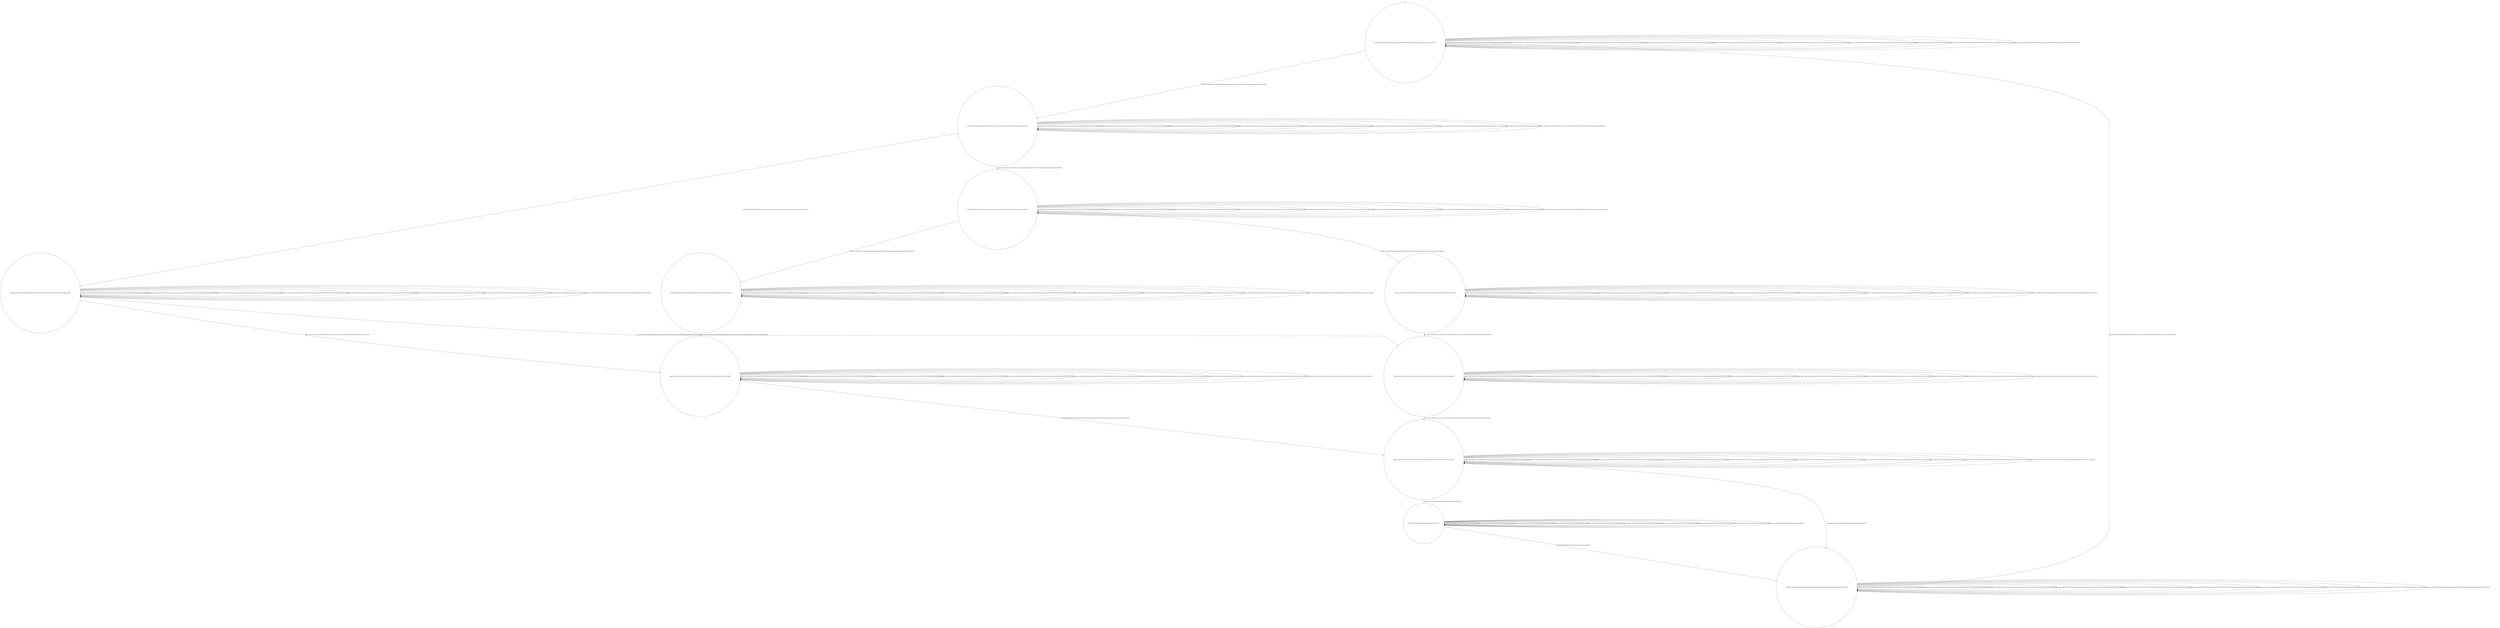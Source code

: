 digraph g {
	edge [lblstyle="above, sloped"];
	s0 [shape="circle" label="0@[((DOL and COF and TEA and TON and not CAP and not EUR) or (DOL and COF and TEA and not TON and not CAP and not EUR))]"];
	s1 [shape="circle" label="1@[((DOL and COF and TEA and not TON and not CAP and not EUR) or (DOL and COF and TEA and TON and not CAP and not EUR))]"];
	s2 [shape="circle" label="2@[((DOL and COF and TEA and not TON and not CAP and not EUR) or (DOL and COF and TEA and TON and not CAP and not EUR))]"];
	s3 [shape="circle" label="3@[((DOL and COF and TEA and not TON and not CAP and not EUR) or (DOL and COF and TEA and TON and not CAP and not EUR))]"];
	s4 [shape="circle" label="4@[((DOL and COF and TEA and not TON and not CAP and not EUR) or (DOL and COF and TEA and TON and not CAP and not EUR))]"];
	s5 [shape="circle" label="5@[((DOL and COF and TEA and not TON and not CAP and not EUR) or (DOL and COF and TEA and TON and not CAP and not EUR))]"];
	s6 [shape="circle" label="6@[((DOL and COF and TEA and not TON and not CAP and not EUR) or (DOL and COF and TEA and TON and not CAP and not EUR))]"];
	s7 [shape="circle" label="7@[((DOL and COF and TEA and not TON and not CAP and not EUR) or (DOL and COF and TEA and TON and not CAP and not EUR))]"];
	s8 [shape="circle" label="8@[((DOL and COF and TEA and not TON and not CAP and not EUR) or (DOL and COF and TEA and TON and not CAP and not EUR))]"];
	s9 [shape="circle" label="9@[((DOL and COF and TEA and TON and not CAP and not EUR))]"];
	s10 [shape="circle" label="10@[((DOL and COF and TEA and not TON and not CAP and not EUR) or (DOL and COF and TEA and TON and not CAP and not EUR))]"];
	s0 -> s0 [label="coffee / nok() [((DOL and COF and TEA and not TON and not CAP and not EUR) or (DOL and COF and TEA and TON and not CAP and not EUR))]"];
	s0 -> s0 [label="cup_taken / nok() [((DOL and COF and TEA and not TON and not CAP and not EUR) or (DOL and COF and TEA and TON and not CAP and not EUR))]"];
	s0 -> s0 [label="display_done / nok() [((DOL and COF and TEA and not TON and not CAP and not EUR) or (DOL and COF and TEA and TON and not CAP and not EUR))]"];
	s0 -> s1 [label="dollar / ok() [((DOL and COF and TEA and not TON and not CAP and not EUR) or (DOL and COF and TEA and TON and not CAP and not EUR))]"];
	s0 -> s0 [label="no_sugar / nok() [((DOL and COF and TEA and not TON and not CAP and not EUR) or (DOL and COF and TEA and TON and not CAP and not EUR))]"];
	s0 -> s0 [label="pour_coffee / nok() [((DOL and COF and TEA and not TON and not CAP and not EUR) or (DOL and COF and TEA and TON and not CAP and not EUR))]"];
	s0 -> s0 [label="pour_sugar / nok() [((DOL and COF and TEA and not TON and not CAP and not EUR) or (DOL and COF and TEA and TON and not CAP and not EUR))]"];
	s0 -> s0 [label="pour_tea / nok() [((DOL and COF and TEA and not TON and not CAP and not EUR) or (DOL and COF and TEA and TON and not CAP and not EUR))]"];
	s0 -> s0 [label="ring / nok() [((DOL and COF and TEA and TON and not CAP and not EUR))]"];
	s0 -> s0 [label="sugar / nok() [((DOL and COF and TEA and not TON and not CAP and not EUR) or (DOL and COF and TEA and TON and not CAP and not EUR))]"];
	s0 -> s0 [label="tea / nok() [((DOL and COF and TEA and not TON and not CAP and not EUR) or (DOL and COF and TEA and TON and not CAP and not EUR))]"];
	s1 -> s1 [label="coffee / nok() [((DOL and COF and TEA and not TON and not CAP and not EUR) or (DOL and COF and TEA and TON and not CAP and not EUR))]"];
	s1 -> s1 [label="cup_taken / nok() [((DOL and COF and TEA and not TON and not CAP and not EUR) or (DOL and COF and TEA and TON and not CAP and not EUR))]"];
	s1 -> s1 [label="display_done / nok() [((DOL and COF and TEA and not TON and not CAP and not EUR) or (DOL and COF and TEA and TON and not CAP and not EUR))]"];
	s1 -> s1 [label="dollar / nok() [((DOL and COF and TEA and not TON and not CAP and not EUR) or (DOL and COF and TEA and TON and not CAP and not EUR))]"];
	s1 -> s2 [label="no_sugar / ok() [((DOL and COF and TEA and not TON and not CAP and not EUR) or (DOL and COF and TEA and TON and not CAP and not EUR))]"];
	s1 -> s1 [label="pour_coffee / nok() [((DOL and COF and TEA and not TON and not CAP and not EUR) or (DOL and COF and TEA and TON and not CAP and not EUR))]"];
	s1 -> s1 [label="pour_sugar / nok() [((DOL and COF and TEA and not TON and not CAP and not EUR) or (DOL and COF and TEA and TON and not CAP and not EUR))]"];
	s1 -> s1 [label="pour_tea / nok() [((DOL and COF and TEA and not TON and not CAP and not EUR) or (DOL and COF and TEA and TON and not CAP and not EUR))]"];
	s1 -> s1 [label="ring / nok() [((DOL and COF and TEA and TON and not CAP and not EUR))]"];
	s1 -> s3 [label="sugar / ok() [((DOL and COF and TEA and not TON and not CAP and not EUR) or (DOL and COF and TEA and TON and not CAP and not EUR))]"];
	s1 -> s1 [label="tea / nok() [((DOL and COF and TEA and not TON and not CAP and not EUR) or (DOL and COF and TEA and TON and not CAP and not EUR))]"];
	s2 -> s6 [label="coffee / ok() [((DOL and COF and TEA and not TON and not CAP and not EUR) or (DOL and COF and TEA and TON and not CAP and not EUR))]"];
	s2 -> s2 [label="cup_taken / nok() [((DOL and COF and TEA and not TON and not CAP and not EUR) or (DOL and COF and TEA and TON and not CAP and not EUR))]"];
	s2 -> s2 [label="display_done / nok() [((DOL and COF and TEA and not TON and not CAP and not EUR) or (DOL and COF and TEA and TON and not CAP and not EUR))]"];
	s2 -> s2 [label="dollar / nok() [((DOL and COF and TEA and not TON and not CAP and not EUR) or (DOL and COF and TEA and TON and not CAP and not EUR))]"];
	s2 -> s2 [label="no_sugar / nok() [((DOL and COF and TEA and not TON and not CAP and not EUR) or (DOL and COF and TEA and TON and not CAP and not EUR))]"];
	s2 -> s2 [label="pour_coffee / nok() [((DOL and COF and TEA and not TON and not CAP and not EUR) or (DOL and COF and TEA and TON and not CAP and not EUR))]"];
	s2 -> s2 [label="pour_sugar / nok() [((DOL and COF and TEA and not TON and not CAP and not EUR) or (DOL and COF and TEA and TON and not CAP and not EUR))]"];
	s2 -> s2 [label="pour_tea / nok() [((DOL and COF and TEA and not TON and not CAP and not EUR) or (DOL and COF and TEA and TON and not CAP and not EUR))]"];
	s2 -> s2 [label="ring / nok() [((DOL and COF and TEA and TON and not CAP and not EUR))]"];
	s2 -> s2 [label="sugar / void() [((DOL and COF and TEA and not TON and not CAP and not EUR) or (DOL and COF and TEA and TON and not CAP and not EUR))]"];
	s2 -> s7 [label="tea / ok() [((DOL and COF and TEA and not TON and not CAP and not EUR) or (DOL and COF and TEA and TON and not CAP and not EUR))]"];
	s3 -> s4 [label="coffee / ok() [((DOL and COF and TEA and not TON and not CAP and not EUR) or (DOL and COF and TEA and TON and not CAP and not EUR))]"];
	s3 -> s3 [label="cup_taken / nok() [((DOL and COF and TEA and not TON and not CAP and not EUR) or (DOL and COF and TEA and TON and not CAP and not EUR))]"];
	s3 -> s3 [label="display_done / nok() [((DOL and COF and TEA and not TON and not CAP and not EUR) or (DOL and COF and TEA and TON and not CAP and not EUR))]"];
	s3 -> s3 [label="dollar / nok() [((DOL and COF and TEA and not TON and not CAP and not EUR) or (DOL and COF and TEA and TON and not CAP and not EUR))]"];
	s3 -> s3 [label="no_sugar / void() [((DOL and COF and TEA and not TON and not CAP and not EUR) or (DOL and COF and TEA and TON and not CAP and not EUR))]"];
	s3 -> s3 [label="pour_coffee / nok() [((DOL and COF and TEA and not TON and not CAP and not EUR) or (DOL and COF and TEA and TON and not CAP and not EUR))]"];
	s3 -> s3 [label="pour_sugar / nok() [((DOL and COF and TEA and not TON and not CAP and not EUR) or (DOL and COF and TEA and TON and not CAP and not EUR))]"];
	s3 -> s3 [label="pour_tea / nok() [((DOL and COF and TEA and not TON and not CAP and not EUR) or (DOL and COF and TEA and TON and not CAP and not EUR))]"];
	s3 -> s3 [label="ring / nok() [((DOL and COF and TEA and TON and not CAP and not EUR))]"];
	s3 -> s3 [label="sugar / nok() [((DOL and COF and TEA and not TON and not CAP and not EUR) or (DOL and COF and TEA and TON and not CAP and not EUR))]"];
	s3 -> s5 [label="tea / ok() [((DOL and COF and TEA and not TON and not CAP and not EUR) or (DOL and COF and TEA and TON and not CAP and not EUR))]"];
	s4 -> s4 [label="coffee / nok() [((DOL and COF and TEA and not TON and not CAP and not EUR) or (DOL and COF and TEA and TON and not CAP and not EUR))]"];
	s4 -> s4 [label="cup_taken / nok() [((DOL and COF and TEA and not TON and not CAP and not EUR) or (DOL and COF and TEA and TON and not CAP and not EUR))]"];
	s4 -> s4 [label="display_done / nok() [((DOL and COF and TEA and not TON and not CAP and not EUR) or (DOL and COF and TEA and TON and not CAP and not EUR))]"];
	s4 -> s4 [label="dollar / nok() [((DOL and COF and TEA and not TON and not CAP and not EUR) or (DOL and COF and TEA and TON and not CAP and not EUR))]"];
	s4 -> s4 [label="no_sugar / nok() [((DOL and COF and TEA and not TON and not CAP and not EUR) or (DOL and COF and TEA and TON and not CAP and not EUR))]"];
	s4 -> s4 [label="pour_coffee / nok() [((DOL and COF and TEA and not TON and not CAP and not EUR) or (DOL and COF and TEA and TON and not CAP and not EUR))]"];
	s4 -> s6 [label="pour_sugar / ok() [((DOL and COF and TEA and not TON and not CAP and not EUR) or (DOL and COF and TEA and TON and not CAP and not EUR))]"];
	s4 -> s4 [label="pour_tea / nok() [((DOL and COF and TEA and not TON and not CAP and not EUR) or (DOL and COF and TEA and TON and not CAP and not EUR))]"];
	s4 -> s4 [label="ring / nok() [((DOL and COF and TEA and TON and not CAP and not EUR))]"];
	s4 -> s4 [label="sugar / nok() [((DOL and COF and TEA and not TON and not CAP and not EUR) or (DOL and COF and TEA and TON and not CAP and not EUR))]"];
	s4 -> s4 [label="tea / void() [((DOL and COF and TEA and not TON and not CAP and not EUR) or (DOL and COF and TEA and TON and not CAP and not EUR))]"];
	s5 -> s5 [label="coffee / void() [((DOL and COF and TEA and not TON and not CAP and not EUR) or (DOL and COF and TEA and TON and not CAP and not EUR))]"];
	s5 -> s5 [label="cup_taken / nok() [((DOL and COF and TEA and not TON and not CAP and not EUR) or (DOL and COF and TEA and TON and not CAP and not EUR))]"];
	s5 -> s5 [label="display_done / nok() [((DOL and COF and TEA and not TON and not CAP and not EUR) or (DOL and COF and TEA and TON and not CAP and not EUR))]"];
	s5 -> s5 [label="dollar / nok() [((DOL and COF and TEA and not TON and not CAP and not EUR) or (DOL and COF and TEA and TON and not CAP and not EUR))]"];
	s5 -> s5 [label="no_sugar / nok() [((DOL and COF and TEA and not TON and not CAP and not EUR) or (DOL and COF and TEA and TON and not CAP and not EUR))]"];
	s5 -> s5 [label="pour_coffee / nok() [((DOL and COF and TEA and not TON and not CAP and not EUR) or (DOL and COF and TEA and TON and not CAP and not EUR))]"];
	s5 -> s7 [label="pour_sugar / ok() [((DOL and COF and TEA and not TON and not CAP and not EUR) or (DOL and COF and TEA and TON and not CAP and not EUR))]"];
	s5 -> s5 [label="pour_tea / nok() [((DOL and COF and TEA and not TON and not CAP and not EUR) or (DOL and COF and TEA and TON and not CAP and not EUR))]"];
	s5 -> s5 [label="ring / nok() [((DOL and COF and TEA and TON and not CAP and not EUR))]"];
	s5 -> s5 [label="sugar / nok() [((DOL and COF and TEA and not TON and not CAP and not EUR) or (DOL and COF and TEA and TON and not CAP and not EUR))]"];
	s5 -> s5 [label="tea / nok() [((DOL and COF and TEA and not TON and not CAP and not EUR) or (DOL and COF and TEA and TON and not CAP and not EUR))]"];
	s6 -> s6 [label="coffee / nok() [((DOL and COF and TEA and not TON and not CAP and not EUR) or (DOL and COF and TEA and TON and not CAP and not EUR))]"];
	s6 -> s6 [label="cup_taken / nok() [((DOL and COF and TEA and not TON and not CAP and not EUR) or (DOL and COF and TEA and TON and not CAP and not EUR))]"];
	s6 -> s6 [label="display_done / nok() [((DOL and COF and TEA and not TON and not CAP and not EUR) or (DOL and COF and TEA and TON and not CAP and not EUR))]"];
	s6 -> s6 [label="dollar / nok() [((DOL and COF and TEA and not TON and not CAP and not EUR) or (DOL and COF and TEA and TON and not CAP and not EUR))]"];
	s6 -> s6 [label="no_sugar / nok() [((DOL and COF and TEA and not TON and not CAP and not EUR) or (DOL and COF and TEA and TON and not CAP and not EUR))]"];
	s6 -> s8 [label="pour_coffee / ok() [((DOL and COF and TEA and not TON and not CAP and not EUR) or (DOL and COF and TEA and TON and not CAP and not EUR))]"];
	s6 -> s6 [label="pour_sugar / nok() [((DOL and COF and TEA and not TON and not CAP and not EUR) or (DOL and COF and TEA and TON and not CAP and not EUR))]"];
	s6 -> s6 [label="pour_tea / nok() [((DOL and COF and TEA and not TON and not CAP and not EUR) or (DOL and COF and TEA and TON and not CAP and not EUR))]"];
	s6 -> s6 [label="ring / nok() [((DOL and COF and TEA and TON and not CAP and not EUR))]"];
	s6 -> s6 [label="sugar / nok() [((DOL and COF and TEA and not TON and not CAP and not EUR) or (DOL and COF and TEA and TON and not CAP and not EUR))]"];
	s6 -> s6 [label="tea / void() [((DOL and COF and TEA and not TON and not CAP and not EUR) or (DOL and COF and TEA and TON and not CAP and not EUR))]"];
	s7 -> s7 [label="coffee / void() [((DOL and COF and TEA and not TON and not CAP and not EUR) or (DOL and COF and TEA and TON and not CAP and not EUR))]"];
	s7 -> s7 [label="cup_taken / nok() [((DOL and COF and TEA and not TON and not CAP and not EUR) or (DOL and COF and TEA and TON and not CAP and not EUR))]"];
	s7 -> s7 [label="display_done / nok() [((DOL and COF and TEA and not TON and not CAP and not EUR) or (DOL and COF and TEA and TON and not CAP and not EUR))]"];
	s7 -> s7 [label="dollar / nok() [((DOL and COF and TEA and not TON and not CAP and not EUR) or (DOL and COF and TEA and TON and not CAP and not EUR))]"];
	s7 -> s7 [label="no_sugar / nok() [((DOL and COF and TEA and not TON and not CAP and not EUR) or (DOL and COF and TEA and TON and not CAP and not EUR))]"];
	s7 -> s7 [label="pour_coffee / nok() [((DOL and COF and TEA and not TON and not CAP and not EUR) or (DOL and COF and TEA and TON and not CAP and not EUR))]"];
	s7 -> s7 [label="pour_sugar / nok() [((DOL and COF and TEA and not TON and not CAP and not EUR) or (DOL and COF and TEA and TON and not CAP and not EUR))]"];
	s7 -> s8 [label="pour_tea / ok() [((DOL and COF and TEA and not TON and not CAP and not EUR) or (DOL and COF and TEA and TON and not CAP and not EUR))]"];
	s7 -> s7 [label="ring / nok() [((DOL and COF and TEA and TON and not CAP and not EUR))]"];
	s7 -> s7 [label="sugar / nok() [((DOL and COF and TEA and not TON and not CAP and not EUR) or (DOL and COF and TEA and TON and not CAP and not EUR))]"];
	s7 -> s7 [label="tea / nok() [((DOL and COF and TEA and not TON and not CAP and not EUR) or (DOL and COF and TEA and TON and not CAP and not EUR))]"];
	s8 -> s8 [label="coffee / nok() [((DOL and COF and TEA and not TON and not CAP and not EUR) or (DOL and COF and TEA and TON and not CAP and not EUR))]"];
	s8 -> s8 [label="cup_taken / nok() [((DOL and COF and TEA and not TON and not CAP and not EUR) or (DOL and COF and TEA and TON and not CAP and not EUR))]"];
	s8 -> s10 [label="display_done / ok() [((DOL and COF and TEA and not TON and not CAP and not EUR))]"];
	s8 -> s9 [label="display_done / ok() [((DOL and COF and TEA and TON and not CAP and not EUR))]"];
	s8 -> s8 [label="dollar / nok() [((DOL and COF and TEA and not TON and not CAP and not EUR) or (DOL and COF and TEA and TON and not CAP and not EUR))]"];
	s8 -> s8 [label="no_sugar / nok() [((DOL and COF and TEA and not TON and not CAP and not EUR) or (DOL and COF and TEA and TON and not CAP and not EUR))]"];
	s8 -> s8 [label="pour_coffee / nok() [((DOL and COF and TEA and not TON and not CAP and not EUR) or (DOL and COF and TEA and TON and not CAP and not EUR))]"];
	s8 -> s8 [label="pour_sugar / nok() [((DOL and COF and TEA and not TON and not CAP and not EUR) or (DOL and COF and TEA and TON and not CAP and not EUR))]"];
	s8 -> s8 [label="pour_tea / nok() [((DOL and COF and TEA and not TON and not CAP and not EUR) or (DOL and COF and TEA and TON and not CAP and not EUR))]"];
	s8 -> s8 [label="ring / nok() [((DOL and COF and TEA and TON and not CAP and not EUR))]"];
	s8 -> s8 [label="sugar / nok() [((DOL and COF and TEA and not TON and not CAP and not EUR) or (DOL and COF and TEA and TON and not CAP and not EUR))]"];
	s8 -> s8 [label="tea / nok() [((DOL and COF and TEA and not TON and not CAP and not EUR) or (DOL and COF and TEA and TON and not CAP and not EUR))]"];
	s9 -> s9 [label="coffee / nok() [((DOL and COF and TEA and TON and not CAP and not EUR))]"];
	s9 -> s9 [label="cup_taken / nok() [((DOL and COF and TEA and TON and not CAP and not EUR))]"];
	s9 -> s9 [label="display_done / nok() [((DOL and COF and TEA and TON and not CAP and not EUR))]"];
	s9 -> s9 [label="dollar / nok() [((DOL and COF and TEA and TON and not CAP and not EUR))]"];
	s9 -> s9 [label="no_sugar / nok() [((DOL and COF and TEA and TON and not CAP and not EUR))]"];
	s9 -> s9 [label="pour_coffee / nok() [((DOL and COF and TEA and TON and not CAP and not EUR))]"];
	s9 -> s9 [label="pour_sugar / nok() [((DOL and COF and TEA and TON and not CAP and not EUR))]"];
	s9 -> s9 [label="pour_tea / nok() [((DOL and COF and TEA and TON and not CAP and not EUR))]"];
	s9 -> s10 [label="ring / ok() [((DOL and COF and TEA and TON and not CAP and not EUR))]"];
	s9 -> s9 [label="sugar / nok() [((DOL and COF and TEA and TON and not CAP and not EUR))]"];
	s9 -> s9 [label="tea / nok() [((DOL and COF and TEA and TON and not CAP and not EUR))]"];
	s10 -> s10 [label="coffee / nok() [((DOL and COF and TEA and not TON and not CAP and not EUR) or (DOL and COF and TEA and TON and not CAP and not EUR))]"];
	s10 -> s0 [label="cup_taken / ok() [((DOL and COF and TEA and not TON and not CAP and not EUR) or (DOL and COF and TEA and TON and not CAP and not EUR))]"];
	s10 -> s10 [label="display_done / nok() [((DOL and COF and TEA and not TON and not CAP and not EUR) or (DOL and COF and TEA and TON and not CAP and not EUR))]"];
	s10 -> s10 [label="dollar / nok() [((DOL and COF and TEA and not TON and not CAP and not EUR) or (DOL and COF and TEA and TON and not CAP and not EUR))]"];
	s10 -> s10 [label="no_sugar / nok() [((DOL and COF and TEA and not TON and not CAP and not EUR) or (DOL and COF and TEA and TON and not CAP and not EUR))]"];
	s10 -> s10 [label="pour_coffee / nok() [((DOL and COF and TEA and not TON and not CAP and not EUR) or (DOL and COF and TEA and TON and not CAP and not EUR))]"];
	s10 -> s10 [label="pour_sugar / nok() [((DOL and COF and TEA and not TON and not CAP and not EUR) or (DOL and COF and TEA and TON and not CAP and not EUR))]"];
	s10 -> s10 [label="pour_tea / nok() [((DOL and COF and TEA and not TON and not CAP and not EUR) or (DOL and COF and TEA and TON and not CAP and not EUR))]"];
	s10 -> s10 [label="ring / nok() [((DOL and COF and TEA and TON and not CAP and not EUR))]"];
	s10 -> s10 [label="sugar / nok() [((DOL and COF and TEA and not TON and not CAP and not EUR) or (DOL and COF and TEA and TON and not CAP and not EUR))]"];
	s10 -> s10 [label="tea / nok() [((DOL and COF and TEA and not TON and not CAP and not EUR) or (DOL and COF and TEA and TON and not CAP and not EUR))]"];
	__start0 [label="" shape="none" width="0" height="0"];
	__start0 -> s0;
}